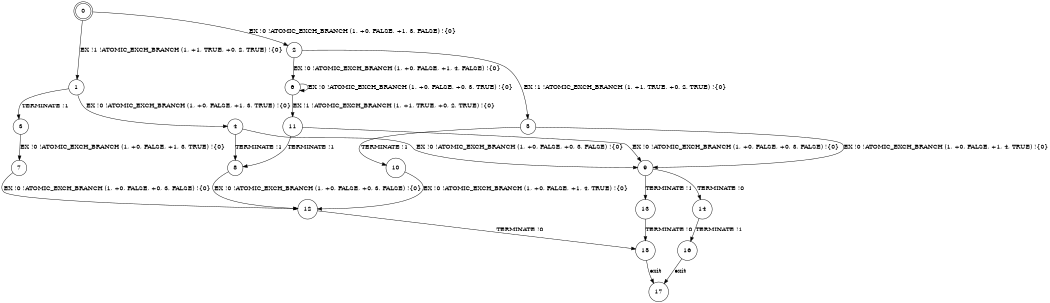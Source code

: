 digraph BCG {
size = "7, 10.5";
center = TRUE;
node [shape = circle];
0 [peripheries = 2];
0 -> 1 [label = "EX !1 !ATOMIC_EXCH_BRANCH (1, +1, TRUE, +0, 2, TRUE) !{0}"];
0 -> 2 [label = "EX !0 !ATOMIC_EXCH_BRANCH (1, +0, FALSE, +1, 3, FALSE) !{0}"];
1 -> 3 [label = "TERMINATE !1"];
1 -> 4 [label = "EX !0 !ATOMIC_EXCH_BRANCH (1, +0, FALSE, +1, 3, TRUE) !{0}"];
2 -> 5 [label = "EX !1 !ATOMIC_EXCH_BRANCH (1, +1, TRUE, +0, 2, TRUE) !{0}"];
2 -> 6 [label = "EX !0 !ATOMIC_EXCH_BRANCH (1, +0, FALSE, +1, 4, FALSE) !{0}"];
3 -> 7 [label = "EX !0 !ATOMIC_EXCH_BRANCH (1, +0, FALSE, +1, 3, TRUE) !{0}"];
4 -> 8 [label = "TERMINATE !1"];
4 -> 9 [label = "EX !0 !ATOMIC_EXCH_BRANCH (1, +0, FALSE, +0, 3, FALSE) !{0}"];
5 -> 10 [label = "TERMINATE !1"];
5 -> 9 [label = "EX !0 !ATOMIC_EXCH_BRANCH (1, +0, FALSE, +1, 4, TRUE) !{0}"];
6 -> 11 [label = "EX !1 !ATOMIC_EXCH_BRANCH (1, +1, TRUE, +0, 2, TRUE) !{0}"];
6 -> 6 [label = "EX !0 !ATOMIC_EXCH_BRANCH (1, +0, FALSE, +0, 3, TRUE) !{0}"];
7 -> 12 [label = "EX !0 !ATOMIC_EXCH_BRANCH (1, +0, FALSE, +0, 3, FALSE) !{0}"];
8 -> 12 [label = "EX !0 !ATOMIC_EXCH_BRANCH (1, +0, FALSE, +0, 3, FALSE) !{0}"];
9 -> 13 [label = "TERMINATE !1"];
9 -> 14 [label = "TERMINATE !0"];
10 -> 12 [label = "EX !0 !ATOMIC_EXCH_BRANCH (1, +0, FALSE, +1, 4, TRUE) !{0}"];
11 -> 8 [label = "TERMINATE !1"];
11 -> 9 [label = "EX !0 !ATOMIC_EXCH_BRANCH (1, +0, FALSE, +0, 3, FALSE) !{0}"];
12 -> 15 [label = "TERMINATE !0"];
13 -> 15 [label = "TERMINATE !0"];
14 -> 16 [label = "TERMINATE !1"];
15 -> 17 [label = "exit"];
16 -> 17 [label = "exit"];
}
